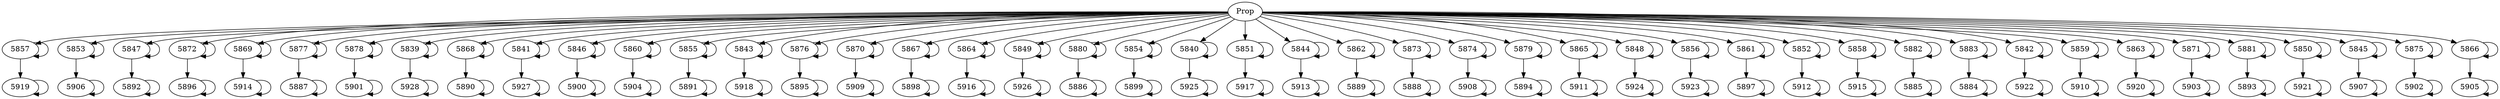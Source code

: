 // Induction Graph of ./tests/6s120
digraph{
  Prop -> 5857
  Prop -> 5853
  Prop -> 5847
  Prop -> 5872
  Prop -> 5869
  Prop -> 5877
  Prop -> 5878
  Prop -> 5839
  Prop -> 5868
  Prop -> 5841
  Prop -> 5846
  Prop -> 5860
  Prop -> 5855
  Prop -> 5843
  Prop -> 5876
  Prop -> 5870
  Prop -> 5867
  Prop -> 5864
  Prop -> 5849
  Prop -> 5880
  Prop -> 5854
  Prop -> 5840
  Prop -> 5851
  Prop -> 5844
  Prop -> 5862
  Prop -> 5873
  Prop -> 5874
  Prop -> 5879
  Prop -> 5865
  Prop -> 5848
  Prop -> 5856
  Prop -> 5861
  Prop -> 5852
  Prop -> 5858
  Prop -> 5882
  Prop -> 5883
  Prop -> 5842
  Prop -> 5859
  Prop -> 5863
  Prop -> 5871
  Prop -> 5881
  Prop -> 5850
  Prop -> 5845
  Prop -> 5875
  Prop -> 5866
  5857 -> 5857
  5857 -> 5919
  5853 -> 5906
  5853 -> 5853
  5847 -> 5847
  5847 -> 5892
  5872 -> 5896
  5872 -> 5872
  5869 -> 5914
  5869 -> 5869
  5877 -> 5877
  5877 -> 5887
  5878 -> 5878
  5878 -> 5901
  5839 -> 5839
  5839 -> 5928
  5868 -> 5890
  5868 -> 5868
  5841 -> 5841
  5841 -> 5927
  5846 -> 5900
  5846 -> 5846
  5860 -> 5860
  5860 -> 5904
  5855 -> 5891
  5855 -> 5855
  5843 -> 5918
  5843 -> 5843
  5876 -> 5876
  5876 -> 5895
  5870 -> 5909
  5870 -> 5870
  5867 -> 5867
  5867 -> 5898
  5864 -> 5864
  5864 -> 5916
  5849 -> 5849
  5849 -> 5926
  5880 -> 5886
  5880 -> 5880
  5854 -> 5899
  5854 -> 5854
  5840 -> 5925
  5840 -> 5840
  5851 -> 5917
  5851 -> 5851
  5844 -> 5844
  5844 -> 5913
  5862 -> 5889
  5862 -> 5862
  5873 -> 5873
  5873 -> 5888
  5874 -> 5874
  5874 -> 5908
  5879 -> 5879
  5879 -> 5894
  5865 -> 5865
  5865 -> 5911
  5848 -> 5848
  5848 -> 5924
  5856 -> 5856
  5856 -> 5923
  5861 -> 5897
  5861 -> 5861
  5852 -> 5912
  5852 -> 5852
  5858 -> 5858
  5858 -> 5915
  5882 -> 5885
  5882 -> 5882
  5883 -> 5884
  5883 -> 5883
  5842 -> 5922
  5842 -> 5842
  5859 -> 5859
  5859 -> 5910
  5863 -> 5863
  5863 -> 5920
  5871 -> 5903
  5871 -> 5871
  5881 -> 5893
  5881 -> 5881
  5850 -> 5921
  5850 -> 5850
  5845 -> 5845
  5845 -> 5907
  5875 -> 5902
  5875 -> 5875
  5866 -> 5866
  5866 -> 5905
  5919 -> 5919
  5906 -> 5906
  5892 -> 5892
  5896 -> 5896
  5914 -> 5914
  5887 -> 5887
  5901 -> 5901
  5928 -> 5928
  5890 -> 5890
  5927 -> 5927
  5900 -> 5900
  5904 -> 5904
  5891 -> 5891
  5918 -> 5918
  5895 -> 5895
  5909 -> 5909
  5898 -> 5898
  5916 -> 5916
  5926 -> 5926
  5886 -> 5886
  5899 -> 5899
  5925 -> 5925
  5917 -> 5917
  5913 -> 5913
  5889 -> 5889
  5888 -> 5888
  5908 -> 5908
  5894 -> 5894
  5911 -> 5911
  5924 -> 5924
  5923 -> 5923
  5897 -> 5897
  5912 -> 5912
  5915 -> 5915
  5885 -> 5885
  5884 -> 5884
  5922 -> 5922
  5910 -> 5910
  5920 -> 5920
  5903 -> 5903
  5893 -> 5893
  5921 -> 5921
  5907 -> 5907
  5902 -> 5902
  5905 -> 5905
}